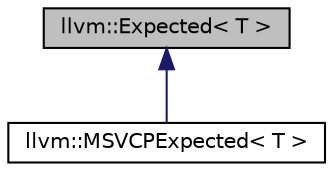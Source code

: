 digraph "llvm::Expected&lt; T &gt;"
{
 // LATEX_PDF_SIZE
  bgcolor="transparent";
  edge [fontname="Helvetica",fontsize="10",labelfontname="Helvetica",labelfontsize="10"];
  node [fontname="Helvetica",fontsize="10",shape="box"];
  Node1 [label="llvm::Expected\< T \>",height=0.2,width=0.4,color="black", fillcolor="grey75", style="filled", fontcolor="black",tooltip="Tagged union holding either a T or a Error."];
  Node1 -> Node2 [dir="back",color="midnightblue",fontsize="10",style="solid",fontname="Helvetica"];
  Node2 [label="llvm::MSVCPExpected\< T \>",height=0.2,width=0.4,color="black",URL="$classllvm_1_1MSVCPExpected.html",tooltip=" "];
}

